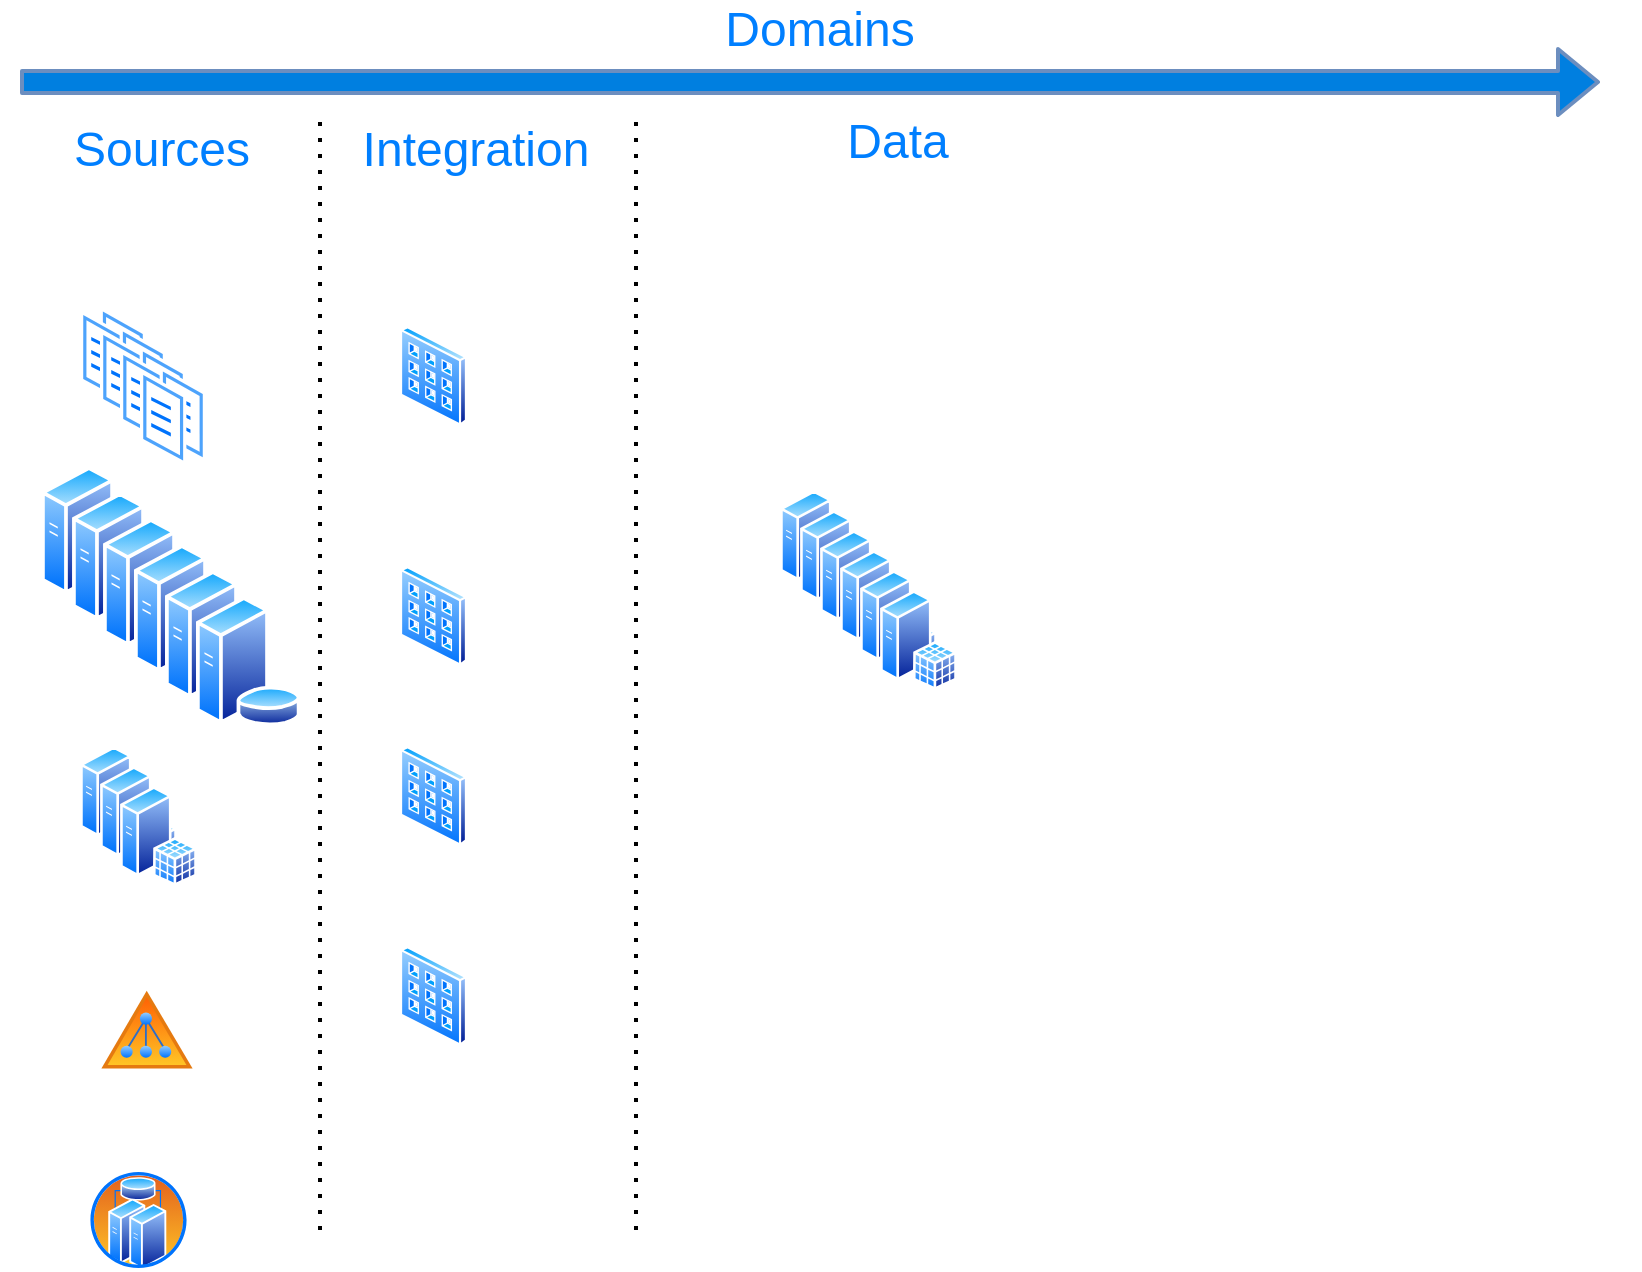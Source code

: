 <mxfile version="14.1.3" type="github">
  <diagram id="Z892y6Y0H2DAPk6TLEK0" name="Page-1">
    <mxGraphModel dx="1422" dy="1931" grid="1" gridSize="10" guides="1" tooltips="1" connect="1" arrows="1" fold="1" page="1" pageScale="1" pageWidth="827" pageHeight="1169" math="0" shadow="0">
      <root>
        <mxCell id="0" />
        <mxCell id="1" parent="0" />
        <mxCell id="r4Pji1q6BE0blm9gypJN-11" value="" style="group" vertex="1" connectable="0" parent="1">
          <mxGeometry x="20" y="218" width="141" height="130" as="geometry" />
        </mxCell>
        <mxCell id="r4Pji1q6BE0blm9gypJN-2" value="" style="aspect=fixed;perimeter=ellipsePerimeter;html=1;align=center;shadow=0;dashed=0;spacingTop=3;image;image=img/lib/active_directory/database_server.svg;" vertex="1" parent="r4Pji1q6BE0blm9gypJN-11">
          <mxGeometry width="53.3" height="65" as="geometry" />
        </mxCell>
        <mxCell id="r4Pji1q6BE0blm9gypJN-3" value="" style="aspect=fixed;perimeter=ellipsePerimeter;html=1;align=center;shadow=0;dashed=0;spacingTop=3;image;image=img/lib/active_directory/database_server.svg;" vertex="1" parent="r4Pji1q6BE0blm9gypJN-11">
          <mxGeometry width="53.3" height="65" as="geometry" />
        </mxCell>
        <mxCell id="r4Pji1q6BE0blm9gypJN-4" value="" style="aspect=fixed;perimeter=ellipsePerimeter;html=1;align=center;shadow=0;dashed=0;spacingTop=3;image;image=img/lib/active_directory/database_server.svg;" vertex="1" parent="r4Pji1q6BE0blm9gypJN-11">
          <mxGeometry width="53.3" height="65" as="geometry" />
        </mxCell>
        <mxCell id="r4Pji1q6BE0blm9gypJN-5" value="" style="aspect=fixed;perimeter=ellipsePerimeter;html=1;align=center;shadow=0;dashed=0;spacingTop=3;image;image=img/lib/active_directory/database_server.svg;" vertex="1" parent="r4Pji1q6BE0blm9gypJN-11">
          <mxGeometry width="53.3" height="65" as="geometry" />
        </mxCell>
        <mxCell id="r4Pji1q6BE0blm9gypJN-6" value="" style="aspect=fixed;perimeter=ellipsePerimeter;html=1;align=center;shadow=0;dashed=0;spacingTop=3;image;image=img/lib/active_directory/database_server.svg;" vertex="1" parent="r4Pji1q6BE0blm9gypJN-11">
          <mxGeometry x="15.495" y="13" width="53.3" height="65" as="geometry" />
        </mxCell>
        <mxCell id="r4Pji1q6BE0blm9gypJN-7" value="" style="aspect=fixed;perimeter=ellipsePerimeter;html=1;align=center;shadow=0;dashed=0;spacingTop=3;image;image=img/lib/active_directory/database_server.svg;" vertex="1" parent="r4Pji1q6BE0blm9gypJN-11">
          <mxGeometry x="30.989" y="26" width="53.3" height="65" as="geometry" />
        </mxCell>
        <mxCell id="r4Pji1q6BE0blm9gypJN-8" value="" style="aspect=fixed;perimeter=ellipsePerimeter;html=1;align=center;shadow=0;dashed=0;spacingTop=3;image;image=img/lib/active_directory/database_server.svg;" vertex="1" parent="r4Pji1q6BE0blm9gypJN-11">
          <mxGeometry x="46.484" y="39" width="53.3" height="65" as="geometry" />
        </mxCell>
        <mxCell id="r4Pji1q6BE0blm9gypJN-9" value="" style="aspect=fixed;perimeter=ellipsePerimeter;html=1;align=center;shadow=0;dashed=0;spacingTop=3;image;image=img/lib/active_directory/database_server.svg;" vertex="1" parent="r4Pji1q6BE0blm9gypJN-11">
          <mxGeometry x="61.978" y="52" width="53.3" height="65" as="geometry" />
        </mxCell>
        <mxCell id="r4Pji1q6BE0blm9gypJN-10" value="" style="aspect=fixed;perimeter=ellipsePerimeter;html=1;align=center;shadow=0;dashed=0;spacingTop=3;image;image=img/lib/active_directory/database_server.svg;" vertex="1" parent="r4Pji1q6BE0blm9gypJN-11">
          <mxGeometry x="77.473" y="65" width="53.3" height="65" as="geometry" />
        </mxCell>
        <mxCell id="r4Pji1q6BE0blm9gypJN-13" value="" style="endArrow=none;dashed=1;html=1;dashPattern=1 3;strokeWidth=2;" edge="1" parent="1">
          <mxGeometry width="50" height="50" relative="1" as="geometry">
            <mxPoint x="160" y="600" as="sourcePoint" />
            <mxPoint x="160" y="40" as="targetPoint" />
          </mxGeometry>
        </mxCell>
        <mxCell id="r4Pji1q6BE0blm9gypJN-14" value="&lt;font style=&quot;font-size: 24px&quot; color=&quot;#007fff&quot;&gt;Sources&lt;/font&gt;" style="text;html=1;strokeColor=none;fillColor=none;align=center;verticalAlign=middle;whiteSpace=wrap;rounded=0;" vertex="1" parent="1">
          <mxGeometry x="61" y="50" width="40" height="20" as="geometry" />
        </mxCell>
        <mxCell id="r4Pji1q6BE0blm9gypJN-15" value="" style="aspect=fixed;perimeter=ellipsePerimeter;html=1;align=center;shadow=0;dashed=0;spacingTop=3;image;image=img/lib/active_directory/documents.svg;" vertex="1" parent="1">
          <mxGeometry x="40" y="138" width="33" height="50" as="geometry" />
        </mxCell>
        <mxCell id="r4Pji1q6BE0blm9gypJN-16" value="" style="aspect=fixed;perimeter=ellipsePerimeter;html=1;align=center;shadow=0;dashed=0;spacingTop=3;image;image=img/lib/active_directory/sql_server.svg;" vertex="1" parent="1">
          <mxGeometry x="40" y="358" width="38.5" height="50" as="geometry" />
        </mxCell>
        <mxCell id="r4Pji1q6BE0blm9gypJN-17" value="" style="aspect=fixed;perimeter=ellipsePerimeter;html=1;align=center;shadow=0;dashed=0;spacingTop=3;image;image=img/lib/active_directory/sql_server.svg;" vertex="1" parent="1">
          <mxGeometry x="50" y="368" width="38.5" height="50" as="geometry" />
        </mxCell>
        <mxCell id="r4Pji1q6BE0blm9gypJN-18" value="" style="aspect=fixed;perimeter=ellipsePerimeter;html=1;align=center;shadow=0;dashed=0;spacingTop=3;image;image=img/lib/active_directory/sql_server.svg;" vertex="1" parent="1">
          <mxGeometry x="60" y="378" width="38.5" height="50" as="geometry" />
        </mxCell>
        <mxCell id="r4Pji1q6BE0blm9gypJN-19" value="" style="aspect=fixed;perimeter=ellipsePerimeter;html=1;align=center;shadow=0;dashed=0;spacingTop=3;image;image=img/lib/active_directory/documents.svg;" vertex="1" parent="1">
          <mxGeometry x="50" y="148" width="33" height="50" as="geometry" />
        </mxCell>
        <mxCell id="r4Pji1q6BE0blm9gypJN-20" value="" style="aspect=fixed;perimeter=ellipsePerimeter;html=1;align=center;shadow=0;dashed=0;spacingTop=3;image;image=img/lib/active_directory/documents.svg;" vertex="1" parent="1">
          <mxGeometry x="60" y="158" width="33" height="50" as="geometry" />
        </mxCell>
        <mxCell id="r4Pji1q6BE0blm9gypJN-21" value="" style="aspect=fixed;perimeter=ellipsePerimeter;html=1;align=center;shadow=0;dashed=0;spacingTop=3;image;image=img/lib/active_directory/documents.svg;" vertex="1" parent="1">
          <mxGeometry x="70" y="168" width="33" height="50" as="geometry" />
        </mxCell>
        <mxCell id="r4Pji1q6BE0blm9gypJN-22" value="" style="aspect=fixed;perimeter=ellipsePerimeter;html=1;align=center;shadow=0;dashed=0;spacingTop=3;image;image=img/lib/active_directory/active_directory.svg;" vertex="1" parent="1">
          <mxGeometry x="48.5" y="478" width="50" height="42.5" as="geometry" />
        </mxCell>
        <mxCell id="r4Pji1q6BE0blm9gypJN-23" value="" style="aspect=fixed;perimeter=ellipsePerimeter;html=1;align=center;shadow=0;dashed=0;spacingTop=3;image;image=img/lib/active_directory/input_output_filter.svg;" vertex="1" parent="1">
          <mxGeometry x="200" y="268" width="33.5" height="50" as="geometry" />
        </mxCell>
        <mxCell id="r4Pji1q6BE0blm9gypJN-24" value="" style="aspect=fixed;perimeter=ellipsePerimeter;html=1;align=center;shadow=0;dashed=0;spacingTop=3;image;image=img/lib/active_directory/input_output_filter.svg;" vertex="1" parent="1">
          <mxGeometry x="200" y="358" width="33.5" height="50" as="geometry" />
        </mxCell>
        <mxCell id="r4Pji1q6BE0blm9gypJN-25" value="" style="aspect=fixed;perimeter=ellipsePerimeter;html=1;align=center;shadow=0;dashed=0;spacingTop=3;image;image=img/lib/active_directory/input_output_filter.svg;" vertex="1" parent="1">
          <mxGeometry x="200" y="458" width="33.5" height="50" as="geometry" />
        </mxCell>
        <mxCell id="r4Pji1q6BE0blm9gypJN-26" value="" style="aspect=fixed;perimeter=ellipsePerimeter;html=1;align=center;shadow=0;dashed=0;spacingTop=3;image;image=img/lib/active_directory/input_output_filter.svg;" vertex="1" parent="1">
          <mxGeometry x="200" y="148" width="33.5" height="50" as="geometry" />
        </mxCell>
        <mxCell id="r4Pji1q6BE0blm9gypJN-27" value="" style="endArrow=none;dashed=1;html=1;dashPattern=1 3;strokeWidth=2;" edge="1" parent="1">
          <mxGeometry width="50" height="50" relative="1" as="geometry">
            <mxPoint x="318" y="600" as="sourcePoint" />
            <mxPoint x="318" y="40" as="targetPoint" />
          </mxGeometry>
        </mxCell>
        <mxCell id="r4Pji1q6BE0blm9gypJN-28" value="&lt;font style=&quot;font-size: 24px&quot; color=&quot;#007fff&quot;&gt;Integration&lt;/font&gt;" style="text;html=1;strokeColor=none;fillColor=none;align=center;verticalAlign=middle;whiteSpace=wrap;rounded=0;" vertex="1" parent="1">
          <mxGeometry x="218" y="50" width="40" height="20" as="geometry" />
        </mxCell>
        <mxCell id="r4Pji1q6BE0blm9gypJN-29" value="" style="shape=flexArrow;endArrow=classic;html=1;strokeWidth=2;strokeColor=#6C8EBF;fillColor=#007FE0;" edge="1" parent="1">
          <mxGeometry width="50" height="50" relative="1" as="geometry">
            <mxPoint x="10" y="26" as="sourcePoint" />
            <mxPoint x="800" y="26" as="targetPoint" />
          </mxGeometry>
        </mxCell>
        <mxCell id="r4Pji1q6BE0blm9gypJN-30" value="&lt;font style=&quot;font-size: 24px&quot; color=&quot;#007fff&quot;&gt;Domains&lt;/font&gt;" style="text;html=1;strokeColor=none;fillColor=none;align=center;verticalAlign=middle;whiteSpace=wrap;rounded=0;" vertex="1" parent="1">
          <mxGeometry y="-10" width="820" height="20" as="geometry" />
        </mxCell>
        <mxCell id="r4Pji1q6BE0blm9gypJN-31" value="&lt;font style=&quot;font-size: 24px&quot; color=&quot;#007fff&quot;&gt;Data&lt;/font&gt;" style="text;html=1;strokeColor=none;fillColor=none;align=center;verticalAlign=middle;whiteSpace=wrap;rounded=0;" vertex="1" parent="1">
          <mxGeometry x="330" y="46" width="238" height="20" as="geometry" />
        </mxCell>
        <mxCell id="r4Pji1q6BE0blm9gypJN-33" value="" style="aspect=fixed;perimeter=ellipsePerimeter;html=1;align=center;shadow=0;dashed=0;spacingTop=3;image;image=img/lib/active_directory/sql_server.svg;" vertex="1" parent="1">
          <mxGeometry x="390" y="230" width="38.5" height="50" as="geometry" />
        </mxCell>
        <mxCell id="r4Pji1q6BE0blm9gypJN-34" value="" style="aspect=fixed;perimeter=ellipsePerimeter;html=1;align=center;shadow=0;dashed=0;spacingTop=3;image;image=img/lib/active_directory/sql_server.svg;" vertex="1" parent="1">
          <mxGeometry x="400" y="240" width="38.5" height="50" as="geometry" />
        </mxCell>
        <mxCell id="r4Pji1q6BE0blm9gypJN-35" value="" style="aspect=fixed;perimeter=ellipsePerimeter;html=1;align=center;shadow=0;dashed=0;spacingTop=3;image;image=img/lib/active_directory/sql_server.svg;" vertex="1" parent="1">
          <mxGeometry x="410" y="250" width="38.5" height="50" as="geometry" />
        </mxCell>
        <mxCell id="r4Pji1q6BE0blm9gypJN-36" value="" style="aspect=fixed;perimeter=ellipsePerimeter;html=1;align=center;shadow=0;dashed=0;spacingTop=3;image;image=img/lib/active_directory/sql_server.svg;" vertex="1" parent="1">
          <mxGeometry x="420" y="260" width="38.5" height="50" as="geometry" />
        </mxCell>
        <mxCell id="r4Pji1q6BE0blm9gypJN-37" value="" style="aspect=fixed;perimeter=ellipsePerimeter;html=1;align=center;shadow=0;dashed=0;spacingTop=3;image;image=img/lib/active_directory/sql_server.svg;" vertex="1" parent="1">
          <mxGeometry x="430" y="270" width="38.5" height="50" as="geometry" />
        </mxCell>
        <mxCell id="r4Pji1q6BE0blm9gypJN-38" value="" style="aspect=fixed;perimeter=ellipsePerimeter;html=1;align=center;shadow=0;dashed=0;spacingTop=3;image;image=img/lib/active_directory/sql_server.svg;" vertex="1" parent="1">
          <mxGeometry x="440" y="280" width="38.5" height="50" as="geometry" />
        </mxCell>
        <mxCell id="r4Pji1q6BE0blm9gypJN-39" value="" style="aspect=fixed;perimeter=ellipsePerimeter;html=1;align=center;shadow=0;dashed=0;spacingTop=3;image;image=img/lib/active_directory/cluster_server.svg;" vertex="1" parent="1">
          <mxGeometry x="44.25" y="570" width="50" height="50" as="geometry" />
        </mxCell>
      </root>
    </mxGraphModel>
  </diagram>
</mxfile>
